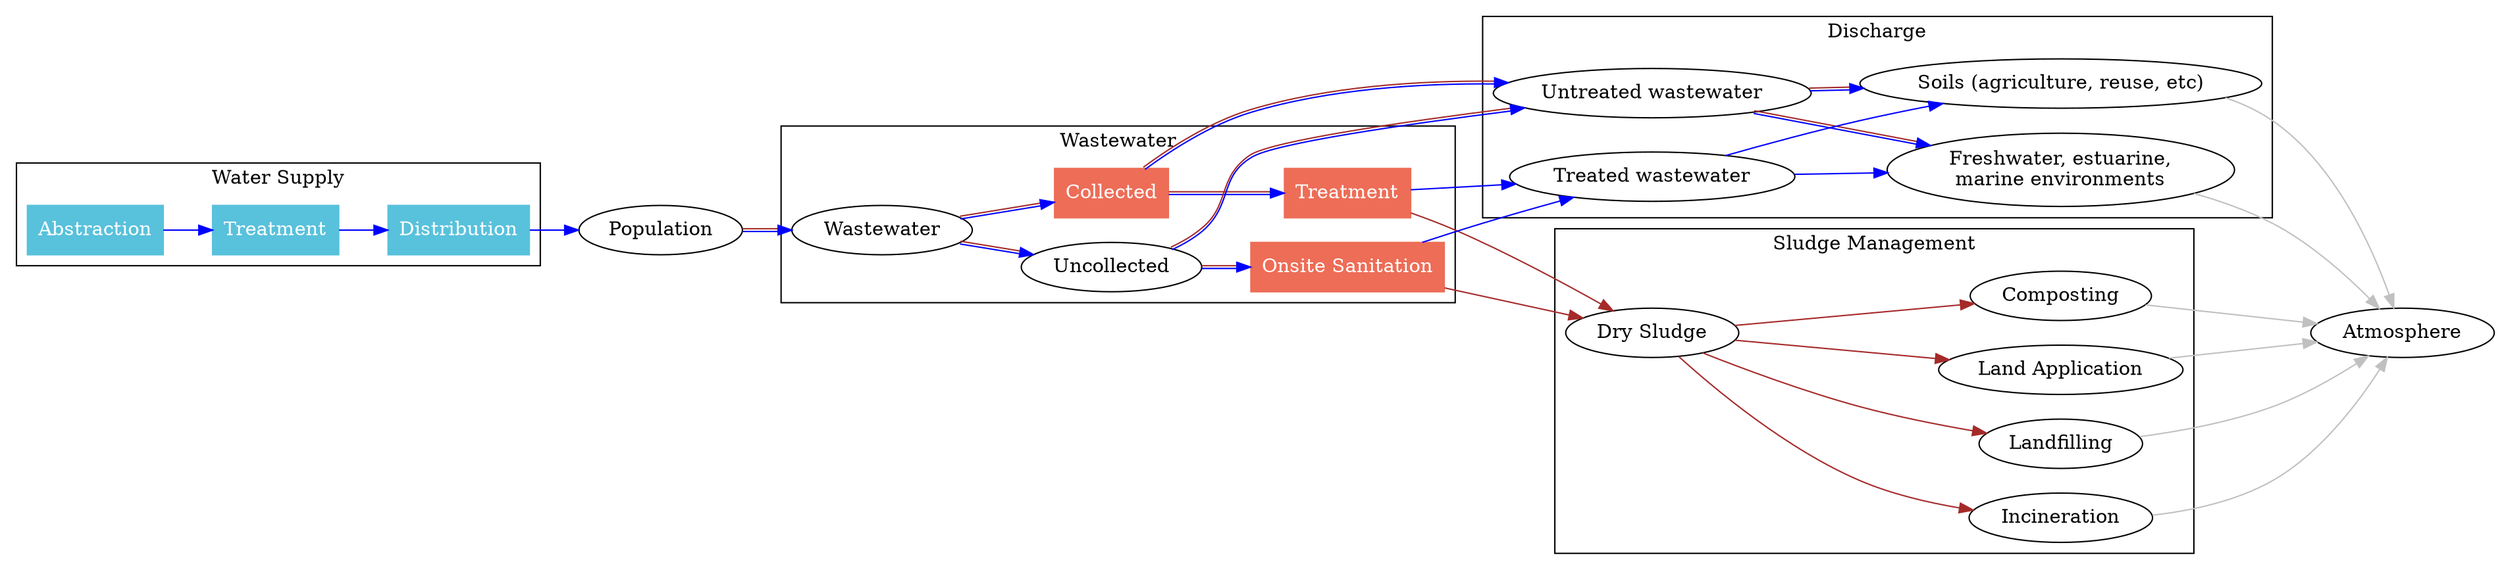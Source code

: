 digraph MyGraph {
  rankdir="LR";

  wsa [label="Abstraction", style="filled",color="#58c1db",fontcolor="white",shape="box"]
  wst [label="Treatment",   style="filled",color="#58c1db",fontcolor="white",shape="box"]
  wsd [label="Distribution",style="filled",color="#58c1db",fontcolor="white",shape="box"]
  pop [label="Population"]
  ww  [label="Wastewater"]

  col [label="Collected", style="filled",color="#ed6d57",fontcolor="white",shape="box"]
  unc [label="Uncollected"]

  wwt [label="Treatment",         style="filled",color="#ed6d57",fontcolor="white",shape="box"]
  ons [label="Onsite Sanitation", style="filled",color="#ed6d57",fontcolor="white",shape="box"]


  unt [label="Untreated wastewater"]
  dis [label="Treated wastewater"]

  riv [label="Freshwater, estuarine,\nmarine environments"]
  soi [label="Soils (agriculture, reuse, etc)"]
  slu [label="Dry Sludge"]
  inc [label="Incineration"]
  laf [label="Landfilling"]
  lap [label="Land Application"]
  com [label="Composting"]

  subgraph cluster_ws {
    label="Water Supply"
    wsa -> wst -> wsd [color="blue"]
  }

  wsd -> pop [color="blue"]
  pop -> ww  [color="blue:brown"]

  subgraph cluster_ww{
    label="Wastewater"
    ww  -> {col unc} [color="blue:brown"]
    unc -> ons              [color="blue:brown"]
    col -> wwt              [color="blue:brown"]
  }

  subgraph cluster_dis {
    label="Discharge"
    {unc col} -> unt [color="blue:brown"]
    unt -> {riv soi} [color="blue:brown"]
    {ons wwt} -> dis -> {riv soi} [color="blue"]
  }

  subgraph cluster_sm{
    label="Sludge Management"
    {ons wwt} -> slu -> {inc laf lap com} [color="brown"]
  }

  {riv soi inc laf lap com} -> Atmosphere [color="grey"]
}
